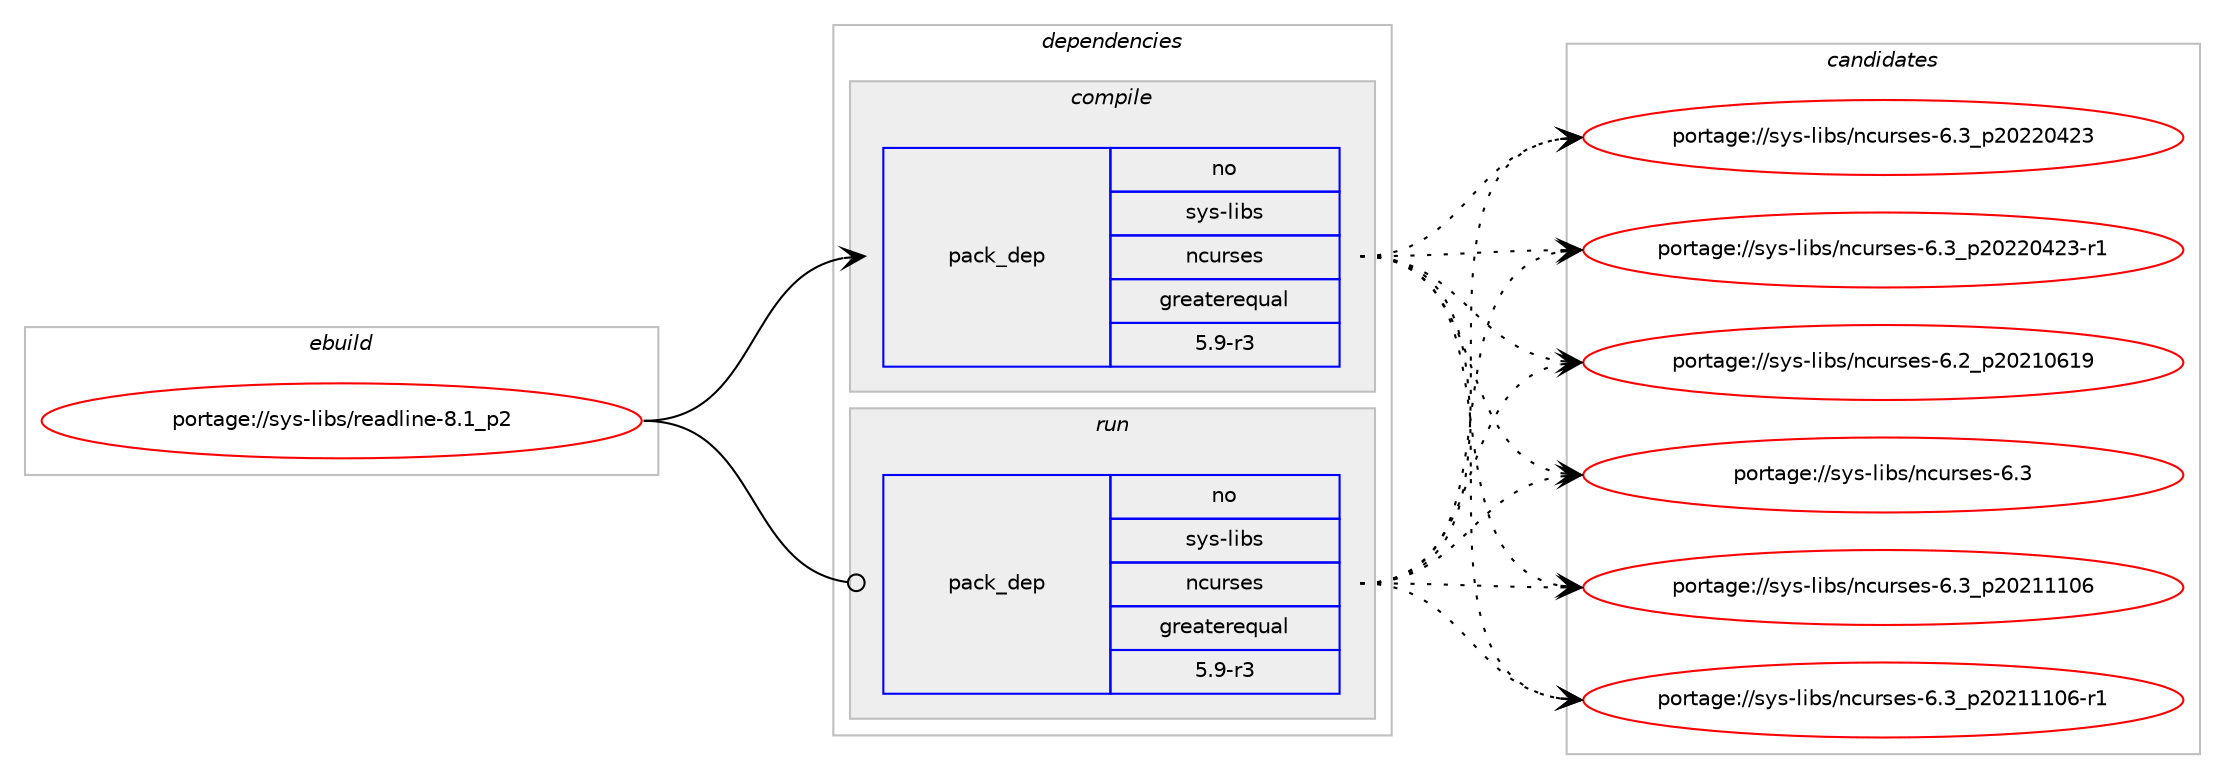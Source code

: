 digraph prolog {

# *************
# Graph options
# *************

newrank=true;
concentrate=true;
compound=true;
graph [rankdir=LR,fontname=Helvetica,fontsize=10,ranksep=1.5];#, ranksep=2.5, nodesep=0.2];
edge  [arrowhead=vee];
node  [fontname=Helvetica,fontsize=10];

# **********
# The ebuild
# **********

subgraph cluster_leftcol {
color=gray;
rank=same;
label=<<i>ebuild</i>>;
id [label="portage://sys-libs/readline-8.1_p2", color=red, width=4, href="../sys-libs/readline-8.1_p2.svg"];
}

# ****************
# The dependencies
# ****************

subgraph cluster_midcol {
color=gray;
label=<<i>dependencies</i>>;
subgraph cluster_compile {
fillcolor="#eeeeee";
style=filled;
label=<<i>compile</i>>;
subgraph pack1293 {
dependency1907 [label=<<TABLE BORDER="0" CELLBORDER="1" CELLSPACING="0" CELLPADDING="4" WIDTH="220"><TR><TD ROWSPAN="6" CELLPADDING="30">pack_dep</TD></TR><TR><TD WIDTH="110">no</TD></TR><TR><TD>sys-libs</TD></TR><TR><TD>ncurses</TD></TR><TR><TD>greaterequal</TD></TR><TR><TD>5.9-r3</TD></TR></TABLE>>, shape=none, color=blue];
}
id:e -> dependency1907:w [weight=20,style="solid",arrowhead="vee"];
}
subgraph cluster_compileandrun {
fillcolor="#eeeeee";
style=filled;
label=<<i>compile and run</i>>;
}
subgraph cluster_run {
fillcolor="#eeeeee";
style=filled;
label=<<i>run</i>>;
subgraph pack1294 {
dependency1908 [label=<<TABLE BORDER="0" CELLBORDER="1" CELLSPACING="0" CELLPADDING="4" WIDTH="220"><TR><TD ROWSPAN="6" CELLPADDING="30">pack_dep</TD></TR><TR><TD WIDTH="110">no</TD></TR><TR><TD>sys-libs</TD></TR><TR><TD>ncurses</TD></TR><TR><TD>greaterequal</TD></TR><TR><TD>5.9-r3</TD></TR></TABLE>>, shape=none, color=blue];
}
id:e -> dependency1908:w [weight=20,style="solid",arrowhead="odot"];
}
}

# **************
# The candidates
# **************

subgraph cluster_choices {
rank=same;
color=gray;
label=<<i>candidates</i>>;

subgraph choice1293 {
color=black;
nodesep=1;
choice1151211154510810598115471109911711411510111545544650951125048504948544957 [label="portage://sys-libs/ncurses-6.2_p20210619", color=red, width=4,href="../sys-libs/ncurses-6.2_p20210619.svg"];
choice1151211154510810598115471109911711411510111545544651 [label="portage://sys-libs/ncurses-6.3", color=red, width=4,href="../sys-libs/ncurses-6.3.svg"];
choice1151211154510810598115471109911711411510111545544651951125048504949494854 [label="portage://sys-libs/ncurses-6.3_p20211106", color=red, width=4,href="../sys-libs/ncurses-6.3_p20211106.svg"];
choice11512111545108105981154711099117114115101115455446519511250485049494948544511449 [label="portage://sys-libs/ncurses-6.3_p20211106-r1", color=red, width=4,href="../sys-libs/ncurses-6.3_p20211106-r1.svg"];
choice1151211154510810598115471109911711411510111545544651951125048505048525051 [label="portage://sys-libs/ncurses-6.3_p20220423", color=red, width=4,href="../sys-libs/ncurses-6.3_p20220423.svg"];
choice11512111545108105981154711099117114115101115455446519511250485050485250514511449 [label="portage://sys-libs/ncurses-6.3_p20220423-r1", color=red, width=4,href="../sys-libs/ncurses-6.3_p20220423-r1.svg"];
dependency1907:e -> choice1151211154510810598115471109911711411510111545544650951125048504948544957:w [style=dotted,weight="100"];
dependency1907:e -> choice1151211154510810598115471109911711411510111545544651:w [style=dotted,weight="100"];
dependency1907:e -> choice1151211154510810598115471109911711411510111545544651951125048504949494854:w [style=dotted,weight="100"];
dependency1907:e -> choice11512111545108105981154711099117114115101115455446519511250485049494948544511449:w [style=dotted,weight="100"];
dependency1907:e -> choice1151211154510810598115471109911711411510111545544651951125048505048525051:w [style=dotted,weight="100"];
dependency1907:e -> choice11512111545108105981154711099117114115101115455446519511250485050485250514511449:w [style=dotted,weight="100"];
}
subgraph choice1294 {
color=black;
nodesep=1;
choice1151211154510810598115471109911711411510111545544650951125048504948544957 [label="portage://sys-libs/ncurses-6.2_p20210619", color=red, width=4,href="../sys-libs/ncurses-6.2_p20210619.svg"];
choice1151211154510810598115471109911711411510111545544651 [label="portage://sys-libs/ncurses-6.3", color=red, width=4,href="../sys-libs/ncurses-6.3.svg"];
choice1151211154510810598115471109911711411510111545544651951125048504949494854 [label="portage://sys-libs/ncurses-6.3_p20211106", color=red, width=4,href="../sys-libs/ncurses-6.3_p20211106.svg"];
choice11512111545108105981154711099117114115101115455446519511250485049494948544511449 [label="portage://sys-libs/ncurses-6.3_p20211106-r1", color=red, width=4,href="../sys-libs/ncurses-6.3_p20211106-r1.svg"];
choice1151211154510810598115471109911711411510111545544651951125048505048525051 [label="portage://sys-libs/ncurses-6.3_p20220423", color=red, width=4,href="../sys-libs/ncurses-6.3_p20220423.svg"];
choice11512111545108105981154711099117114115101115455446519511250485050485250514511449 [label="portage://sys-libs/ncurses-6.3_p20220423-r1", color=red, width=4,href="../sys-libs/ncurses-6.3_p20220423-r1.svg"];
dependency1908:e -> choice1151211154510810598115471109911711411510111545544650951125048504948544957:w [style=dotted,weight="100"];
dependency1908:e -> choice1151211154510810598115471109911711411510111545544651:w [style=dotted,weight="100"];
dependency1908:e -> choice1151211154510810598115471109911711411510111545544651951125048504949494854:w [style=dotted,weight="100"];
dependency1908:e -> choice11512111545108105981154711099117114115101115455446519511250485049494948544511449:w [style=dotted,weight="100"];
dependency1908:e -> choice1151211154510810598115471109911711411510111545544651951125048505048525051:w [style=dotted,weight="100"];
dependency1908:e -> choice11512111545108105981154711099117114115101115455446519511250485050485250514511449:w [style=dotted,weight="100"];
}
}

}
